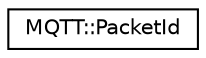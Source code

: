 digraph "Graphical Class Hierarchy"
{
  edge [fontname="Helvetica",fontsize="10",labelfontname="Helvetica",labelfontsize="10"];
  node [fontname="Helvetica",fontsize="10",shape=record];
  rankdir="LR";
  Node0 [label="MQTT::PacketId",height=0.2,width=0.4,color="black", fillcolor="white", style="filled",URL="$class_m_q_t_t_1_1_packet_id.html"];
}
